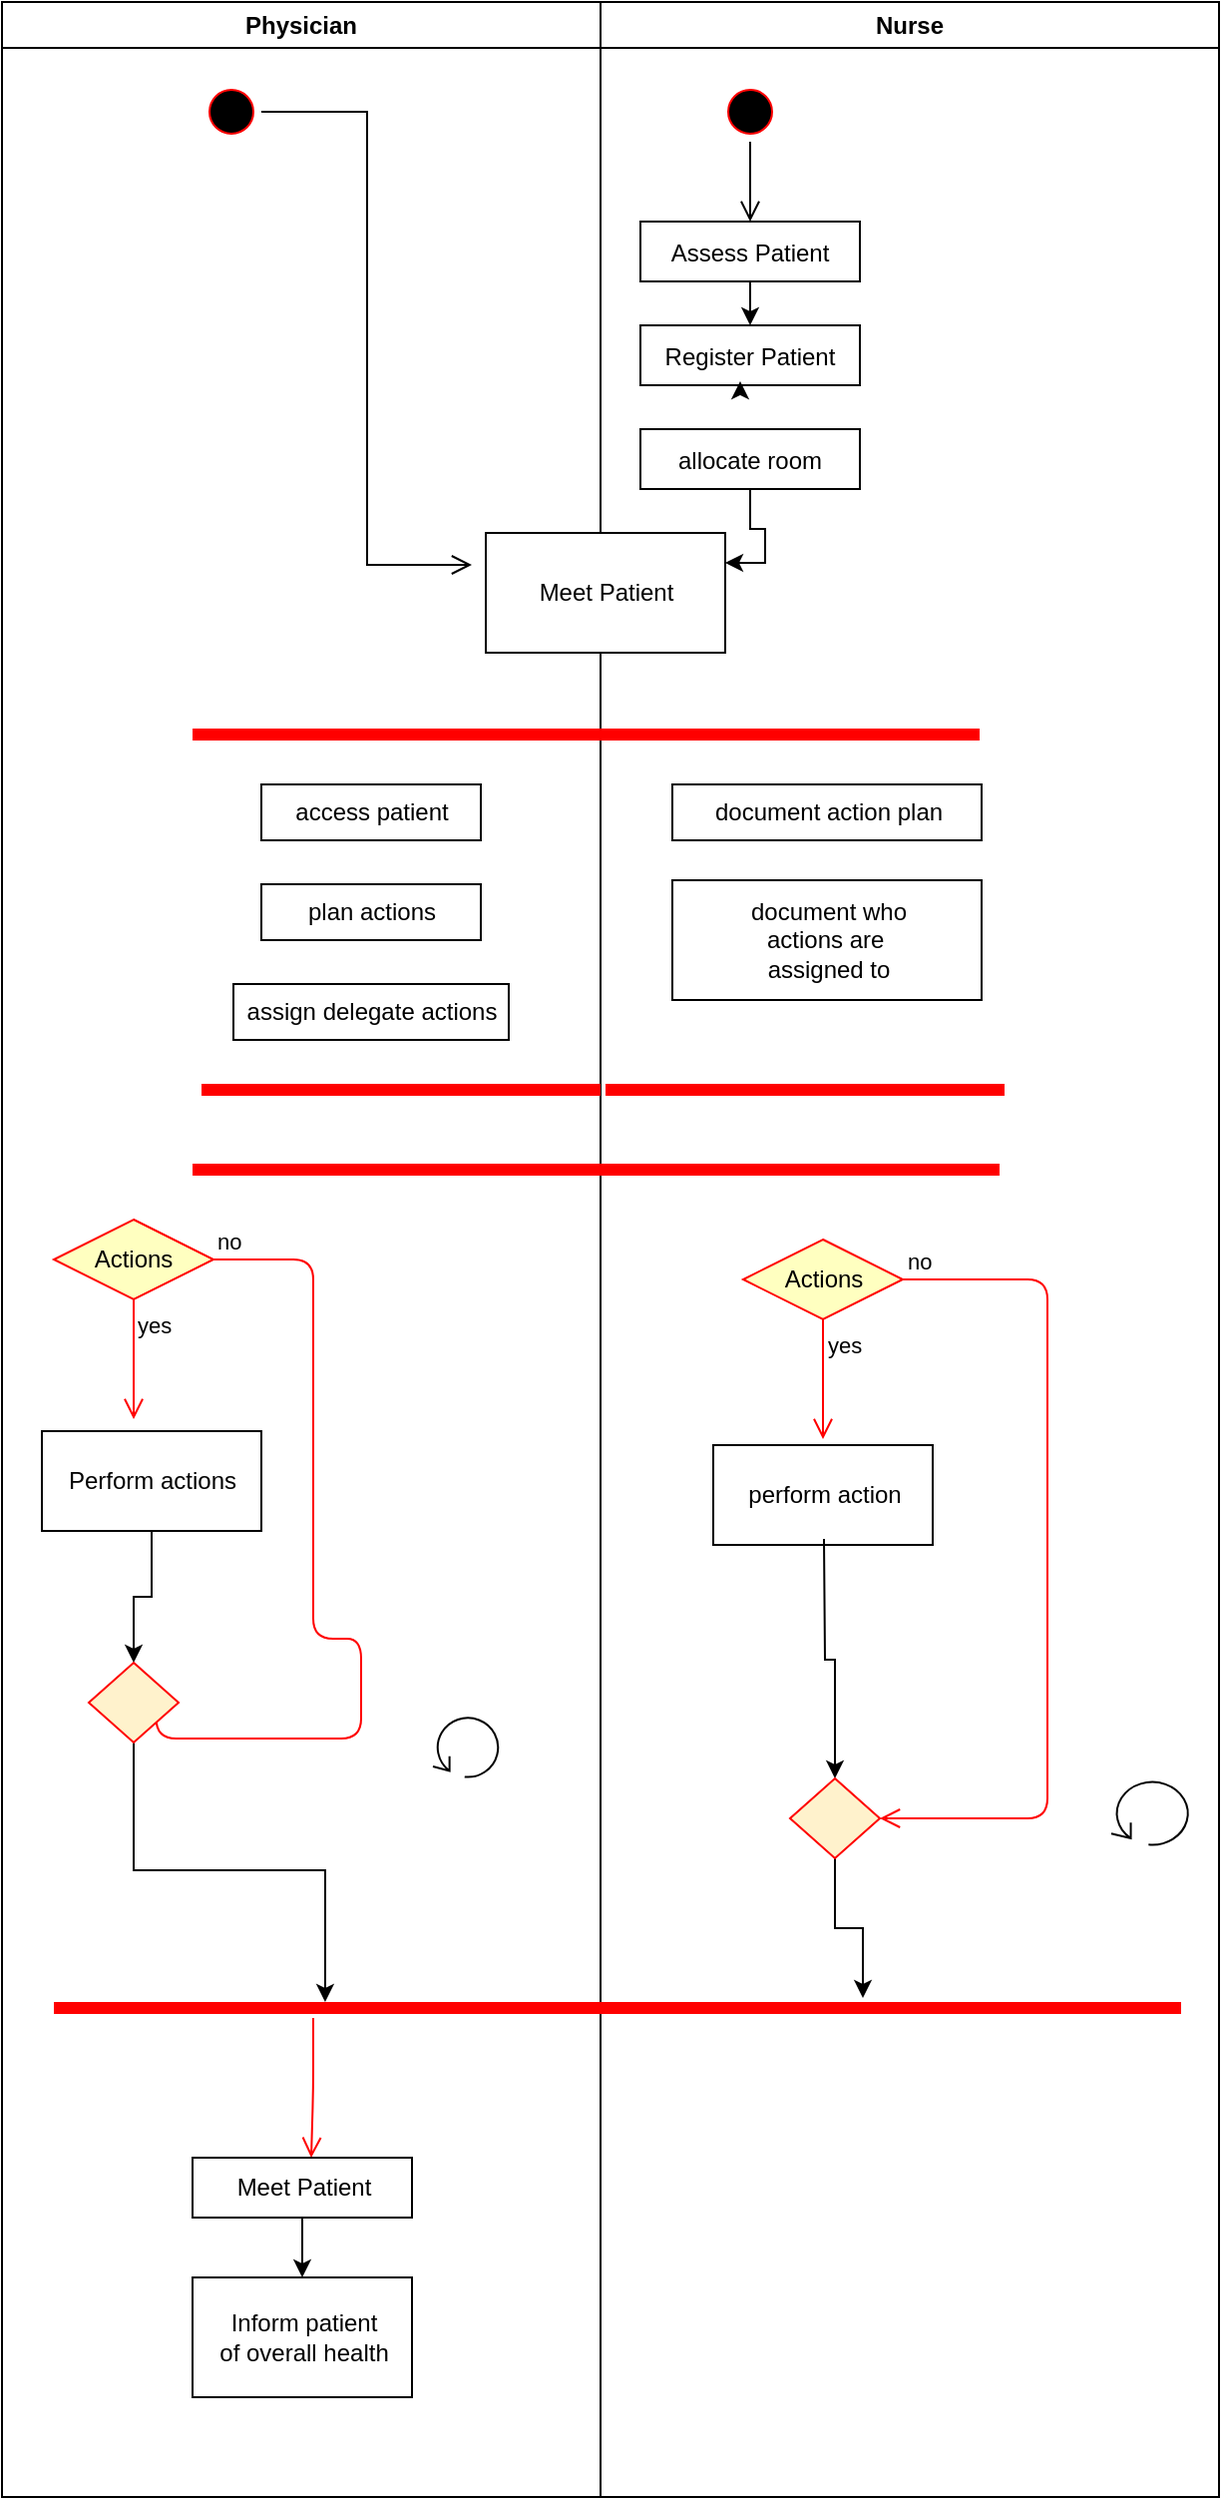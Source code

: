 <mxfile version="12.2.3" type="github" pages="1">
  <diagram name="Page-1" id="e7e014a7-5840-1c2e-5031-d8a46d1fe8dd">
    <mxGraphModel dx="1090" dy="706" grid="1" gridSize="10" guides="1" tooltips="1" connect="1" arrows="1" fold="1" page="1" pageScale="1" pageWidth="1169" pageHeight="826" background="#ffffff" math="0" shadow="0">
      <root>
        <mxCell id="0"/>
        <mxCell id="1" parent="0"/>
        <mxCell id="3" value="Nurse" style="swimlane;whiteSpace=wrap" parent="1" vertex="1">
          <mxGeometry x="450" y="150" width="310" height="1250" as="geometry"/>
        </mxCell>
        <mxCell id="13" value="" style="ellipse;shape=startState;fillColor=#000000;strokeColor=#ff0000;" parent="3" vertex="1">
          <mxGeometry x="60" y="40" width="30" height="30" as="geometry"/>
        </mxCell>
        <mxCell id="14" value="" style="edgeStyle=elbowEdgeStyle;elbow=horizontal;verticalAlign=bottom;endArrow=open;endSize=8;strokeColor=#000000;endFill=1;rounded=0" parent="3" source="13" target="15" edge="1">
          <mxGeometry x="40" y="20" as="geometry">
            <mxPoint x="55" y="90" as="targetPoint"/>
          </mxGeometry>
        </mxCell>
        <mxCell id="zlGqNMjBUAv9cToeVqkP-49" style="edgeStyle=orthogonalEdgeStyle;rounded=0;orthogonalLoop=1;jettySize=auto;html=1;exitX=0.5;exitY=1;exitDx=0;exitDy=0;entryX=0.5;entryY=0;entryDx=0;entryDy=0;" edge="1" parent="3" source="15" target="zlGqNMjBUAv9cToeVqkP-44">
          <mxGeometry relative="1" as="geometry"/>
        </mxCell>
        <mxCell id="15" value="Assess Patient" style="" parent="3" vertex="1">
          <mxGeometry x="20" y="110" width="110" height="30" as="geometry"/>
        </mxCell>
        <mxCell id="zlGqNMjBUAv9cToeVqkP-44" value="Register Patient" style="" vertex="1" parent="3">
          <mxGeometry x="20" y="162" width="110" height="30" as="geometry"/>
        </mxCell>
        <mxCell id="zlGqNMjBUAv9cToeVqkP-47" style="edgeStyle=orthogonalEdgeStyle;rounded=0;orthogonalLoop=1;jettySize=auto;html=1;entryX=1;entryY=0.25;entryDx=0;entryDy=0;" edge="1" parent="3" source="zlGqNMjBUAv9cToeVqkP-45" target="zlGqNMjBUAv9cToeVqkP-46">
          <mxGeometry relative="1" as="geometry"/>
        </mxCell>
        <mxCell id="zlGqNMjBUAv9cToeVqkP-45" value="allocate room" style="" vertex="1" parent="3">
          <mxGeometry x="20" y="214" width="110" height="30" as="geometry"/>
        </mxCell>
        <mxCell id="2" value="Physician" style="swimlane;whiteSpace=wrap" parent="3" vertex="1">
          <mxGeometry x="-300" width="300" height="1250" as="geometry"/>
        </mxCell>
        <mxCell id="5" value="" style="ellipse;shape=startState;fillColor=#000000;strokeColor=#ff0000;" parent="2" vertex="1">
          <mxGeometry x="100" y="40" width="30" height="30" as="geometry"/>
        </mxCell>
        <mxCell id="6" value="" style="edgeStyle=elbowEdgeStyle;elbow=horizontal;verticalAlign=bottom;endArrow=open;endSize=8;strokeColor=#000000;endFill=1;rounded=0" parent="2" source="5" edge="1">
          <mxGeometry x="100" y="40" as="geometry">
            <mxPoint x="235.5" y="282" as="targetPoint"/>
          </mxGeometry>
        </mxCell>
        <mxCell id="zlGqNMjBUAv9cToeVqkP-46" value="Meet Patient" style="rounded=0;whiteSpace=wrap;html=1;" vertex="1" parent="2">
          <mxGeometry x="242.5" y="266" width="120" height="60" as="geometry"/>
        </mxCell>
        <mxCell id="zlGqNMjBUAv9cToeVqkP-50" value="" style="shape=line;html=1;strokeWidth=6;strokeColor=#ff0000;" vertex="1" parent="2">
          <mxGeometry x="95.5" y="362" width="200" height="10" as="geometry"/>
        </mxCell>
        <mxCell id="zlGqNMjBUAv9cToeVqkP-56" value="access patient" style="html=1;" vertex="1" parent="2">
          <mxGeometry x="130" y="392" width="110" height="28" as="geometry"/>
        </mxCell>
        <mxCell id="zlGqNMjBUAv9cToeVqkP-57" value="plan actions" style="html=1;" vertex="1" parent="2">
          <mxGeometry x="130" y="442" width="110" height="28" as="geometry"/>
        </mxCell>
        <mxCell id="zlGqNMjBUAv9cToeVqkP-58" value="assign delegate actions" style="html=1;" vertex="1" parent="2">
          <mxGeometry x="116" y="492" width="138" height="28" as="geometry"/>
        </mxCell>
        <mxCell id="zlGqNMjBUAv9cToeVqkP-64" value="" style="shape=line;html=1;strokeWidth=6;strokeColor=#ff0000;" vertex="1" parent="2">
          <mxGeometry x="100" y="540" width="200" height="10" as="geometry"/>
        </mxCell>
        <mxCell id="zlGqNMjBUAv9cToeVqkP-68" value="" style="shape=line;html=1;strokeWidth=6;strokeColor=#ff0000;" vertex="1" parent="2">
          <mxGeometry x="95.5" y="580" width="200" height="10" as="geometry"/>
        </mxCell>
        <mxCell id="zlGqNMjBUAv9cToeVqkP-149" value="Actions" style="rhombus;whiteSpace=wrap;html=1;fillColor=#ffffc0;strokeColor=#ff0000;" vertex="1" parent="2">
          <mxGeometry x="26" y="610" width="80" height="40" as="geometry"/>
        </mxCell>
        <mxCell id="zlGqNMjBUAv9cToeVqkP-150" value="no" style="edgeStyle=orthogonalEdgeStyle;html=1;align=left;verticalAlign=bottom;endArrow=open;endSize=8;strokeColor=#ff0000;entryX=1;entryY=0;entryDx=0;entryDy=0;" edge="1" source="zlGqNMjBUAv9cToeVqkP-149" parent="2" target="zlGqNMjBUAv9cToeVqkP-153">
          <mxGeometry x="-1" relative="1" as="geometry">
            <mxPoint x="176" y="870" as="targetPoint"/>
            <Array as="points">
              <mxPoint x="156" y="630"/>
              <mxPoint x="156" y="820"/>
              <mxPoint x="180" y="820"/>
              <mxPoint x="180" y="870"/>
              <mxPoint x="77" y="870"/>
            </Array>
          </mxGeometry>
        </mxCell>
        <mxCell id="zlGqNMjBUAv9cToeVqkP-151" value="yes" style="edgeStyle=orthogonalEdgeStyle;html=1;align=left;verticalAlign=top;endArrow=open;endSize=8;strokeColor=#ff0000;" edge="1" source="zlGqNMjBUAv9cToeVqkP-149" parent="2">
          <mxGeometry x="-1" relative="1" as="geometry">
            <mxPoint x="66" y="710" as="targetPoint"/>
          </mxGeometry>
        </mxCell>
        <mxCell id="zlGqNMjBUAv9cToeVqkP-155" style="edgeStyle=orthogonalEdgeStyle;rounded=0;orthogonalLoop=1;jettySize=auto;html=1;entryX=0.5;entryY=0;entryDx=0;entryDy=0;strokeColor=#000000;" edge="1" parent="2" source="zlGqNMjBUAv9cToeVqkP-152" target="zlGqNMjBUAv9cToeVqkP-153">
          <mxGeometry relative="1" as="geometry"/>
        </mxCell>
        <mxCell id="zlGqNMjBUAv9cToeVqkP-152" value="Perform actions" style="html=1;strokeColor=#000000;" vertex="1" parent="2">
          <mxGeometry x="20" y="716" width="110" height="50" as="geometry"/>
        </mxCell>
        <mxCell id="zlGqNMjBUAv9cToeVqkP-248" style="edgeStyle=orthogonalEdgeStyle;rounded=0;orthogonalLoop=1;jettySize=auto;html=1;entryX=0.523;entryY=0.2;entryDx=0;entryDy=0;entryPerimeter=0;" edge="1" parent="2" source="zlGqNMjBUAv9cToeVqkP-153" target="zlGqNMjBUAv9cToeVqkP-230">
          <mxGeometry relative="1" as="geometry"/>
        </mxCell>
        <mxCell id="zlGqNMjBUAv9cToeVqkP-153" value="" style="rhombus;whiteSpace=wrap;html=1;fillColor=#fff2cc;strokeColor=#FF0000;" vertex="1" parent="2">
          <mxGeometry x="43.5" y="832" width="45" height="40" as="geometry"/>
        </mxCell>
        <mxCell id="zlGqNMjBUAv9cToeVqkP-156" value="" style="shape=mxgraph.bpmn.loop;html=1;outlineConnect=0;strokeColor=#000000;" vertex="1" parent="2">
          <mxGeometry x="216" y="858" width="34" height="32" as="geometry"/>
        </mxCell>
        <mxCell id="zlGqNMjBUAv9cToeVqkP-230" value="" style="shape=line;html=1;strokeWidth=6;strokeColor=#ff0000;" vertex="1" parent="2">
          <mxGeometry x="26" y="1000" width="260" height="10" as="geometry"/>
        </mxCell>
        <mxCell id="zlGqNMjBUAv9cToeVqkP-231" value="" style="edgeStyle=orthogonalEdgeStyle;html=1;verticalAlign=bottom;endArrow=open;endSize=8;strokeColor=#ff0000;" edge="1" source="zlGqNMjBUAv9cToeVqkP-230" parent="2">
          <mxGeometry relative="1" as="geometry">
            <mxPoint x="155" y="1080" as="targetPoint"/>
          </mxGeometry>
        </mxCell>
        <mxCell id="zlGqNMjBUAv9cToeVqkP-247" style="edgeStyle=orthogonalEdgeStyle;rounded=0;orthogonalLoop=1;jettySize=auto;html=1;exitX=0.5;exitY=1;exitDx=0;exitDy=0;entryX=0.5;entryY=0;entryDx=0;entryDy=0;" edge="1" parent="2" source="zlGqNMjBUAv9cToeVqkP-245" target="zlGqNMjBUAv9cToeVqkP-246">
          <mxGeometry relative="1" as="geometry"/>
        </mxCell>
        <mxCell id="zlGqNMjBUAv9cToeVqkP-245" value="Meet Patient" style="html=1;strokeColor=#000000;" vertex="1" parent="2">
          <mxGeometry x="95.5" y="1080" width="110" height="30" as="geometry"/>
        </mxCell>
        <mxCell id="zlGqNMjBUAv9cToeVqkP-246" value="Inform patient &lt;br&gt;of overall health" style="html=1;strokeColor=#000000;" vertex="1" parent="2">
          <mxGeometry x="95.5" y="1140" width="110" height="60" as="geometry"/>
        </mxCell>
        <mxCell id="zlGqNMjBUAv9cToeVqkP-52" value="" style="shape=line;html=1;strokeWidth=6;strokeColor=#ff0000;" vertex="1" parent="3">
          <mxGeometry x="-10" y="362" width="200" height="10" as="geometry"/>
        </mxCell>
        <mxCell id="zlGqNMjBUAv9cToeVqkP-59" value="document action plan" style="html=1;" vertex="1" parent="3">
          <mxGeometry x="36" y="392" width="155" height="28" as="geometry"/>
        </mxCell>
        <mxCell id="zlGqNMjBUAv9cToeVqkP-60" value="document who&lt;br&gt;actions are&amp;nbsp;&lt;br&gt;assigned to" style="html=1;" vertex="1" parent="3">
          <mxGeometry x="36" y="440" width="155" height="60" as="geometry"/>
        </mxCell>
        <mxCell id="zlGqNMjBUAv9cToeVqkP-65" value="" style="shape=line;html=1;strokeWidth=6;strokeColor=#ff0000;" vertex="1" parent="3">
          <mxGeometry x="2.5" y="540" width="200" height="10" as="geometry"/>
        </mxCell>
        <mxCell id="zlGqNMjBUAv9cToeVqkP-69" value="" style="shape=line;html=1;strokeWidth=6;strokeColor=#ff0000;" vertex="1" parent="3">
          <mxGeometry x="-10" y="580" width="210" height="10" as="geometry"/>
        </mxCell>
        <mxCell id="zlGqNMjBUAv9cToeVqkP-71" value="Actions" style="rhombus;whiteSpace=wrap;html=1;fillColor=#ffffc0;strokeColor=#ff0000;" vertex="1" parent="3">
          <mxGeometry x="71.5" y="620" width="80" height="40" as="geometry"/>
        </mxCell>
        <mxCell id="zlGqNMjBUAv9cToeVqkP-72" value="no" style="edgeStyle=orthogonalEdgeStyle;html=1;align=left;verticalAlign=bottom;endArrow=open;endSize=8;strokeColor=#ff0000;entryX=1;entryY=0.5;entryDx=0;entryDy=0;" edge="1" source="zlGqNMjBUAv9cToeVqkP-71" parent="3" target="zlGqNMjBUAv9cToeVqkP-104">
          <mxGeometry x="-1" relative="1" as="geometry">
            <mxPoint x="152" y="910" as="targetPoint"/>
            <Array as="points">
              <mxPoint x="224" y="640"/>
              <mxPoint x="224" y="910"/>
            </Array>
          </mxGeometry>
        </mxCell>
        <mxCell id="zlGqNMjBUAv9cToeVqkP-73" value="yes" style="edgeStyle=orthogonalEdgeStyle;html=1;align=left;verticalAlign=top;endArrow=open;endSize=8;strokeColor=#ff0000;" edge="1" source="zlGqNMjBUAv9cToeVqkP-71" parent="3">
          <mxGeometry x="-1" relative="1" as="geometry">
            <mxPoint x="111.5" y="720" as="targetPoint"/>
          </mxGeometry>
        </mxCell>
        <mxCell id="zlGqNMjBUAv9cToeVqkP-92" value="perform action" style="html=1;" vertex="1" parent="3">
          <mxGeometry x="56.5" y="723" width="110" height="50" as="geometry"/>
        </mxCell>
        <mxCell id="zlGqNMjBUAv9cToeVqkP-105" style="edgeStyle=orthogonalEdgeStyle;rounded=0;orthogonalLoop=1;jettySize=auto;html=1;strokeColor=#000000;" edge="1" parent="3" target="zlGqNMjBUAv9cToeVqkP-104">
          <mxGeometry relative="1" as="geometry">
            <mxPoint x="112" y="770" as="sourcePoint"/>
          </mxGeometry>
        </mxCell>
        <mxCell id="zlGqNMjBUAv9cToeVqkP-249" style="edgeStyle=orthogonalEdgeStyle;rounded=0;orthogonalLoop=1;jettySize=auto;html=1;" edge="1" parent="3" source="zlGqNMjBUAv9cToeVqkP-104" target="zlGqNMjBUAv9cToeVqkP-243">
          <mxGeometry relative="1" as="geometry"/>
        </mxCell>
        <mxCell id="zlGqNMjBUAv9cToeVqkP-104" value="" style="rhombus;whiteSpace=wrap;html=1;fillColor=#fff2cc;strokeColor=#FF0000;" vertex="1" parent="3">
          <mxGeometry x="95" y="890" width="45" height="40" as="geometry"/>
        </mxCell>
        <mxCell id="zlGqNMjBUAv9cToeVqkP-229" value="" style="shape=mxgraph.bpmn.loop;html=1;outlineConnect=0;strokeColor=#000000;" vertex="1" parent="3">
          <mxGeometry x="256" y="890" width="40" height="34" as="geometry"/>
        </mxCell>
        <mxCell id="zlGqNMjBUAv9cToeVqkP-243" value="" style="shape=line;html=1;strokeWidth=6;strokeColor=#ff0000;" vertex="1" parent="3">
          <mxGeometry x="-28" y="1000" width="319" height="10" as="geometry"/>
        </mxCell>
        <mxCell id="zlGqNMjBUAv9cToeVqkP-48" style="edgeStyle=orthogonalEdgeStyle;rounded=0;orthogonalLoop=1;jettySize=auto;html=1;exitX=0.5;exitY=1;exitDx=0;exitDy=0;" edge="1" parent="1" source="zlGqNMjBUAv9cToeVqkP-44">
          <mxGeometry relative="1" as="geometry">
            <mxPoint x="520" y="340" as="targetPoint"/>
          </mxGeometry>
        </mxCell>
      </root>
    </mxGraphModel>
  </diagram>
</mxfile>
